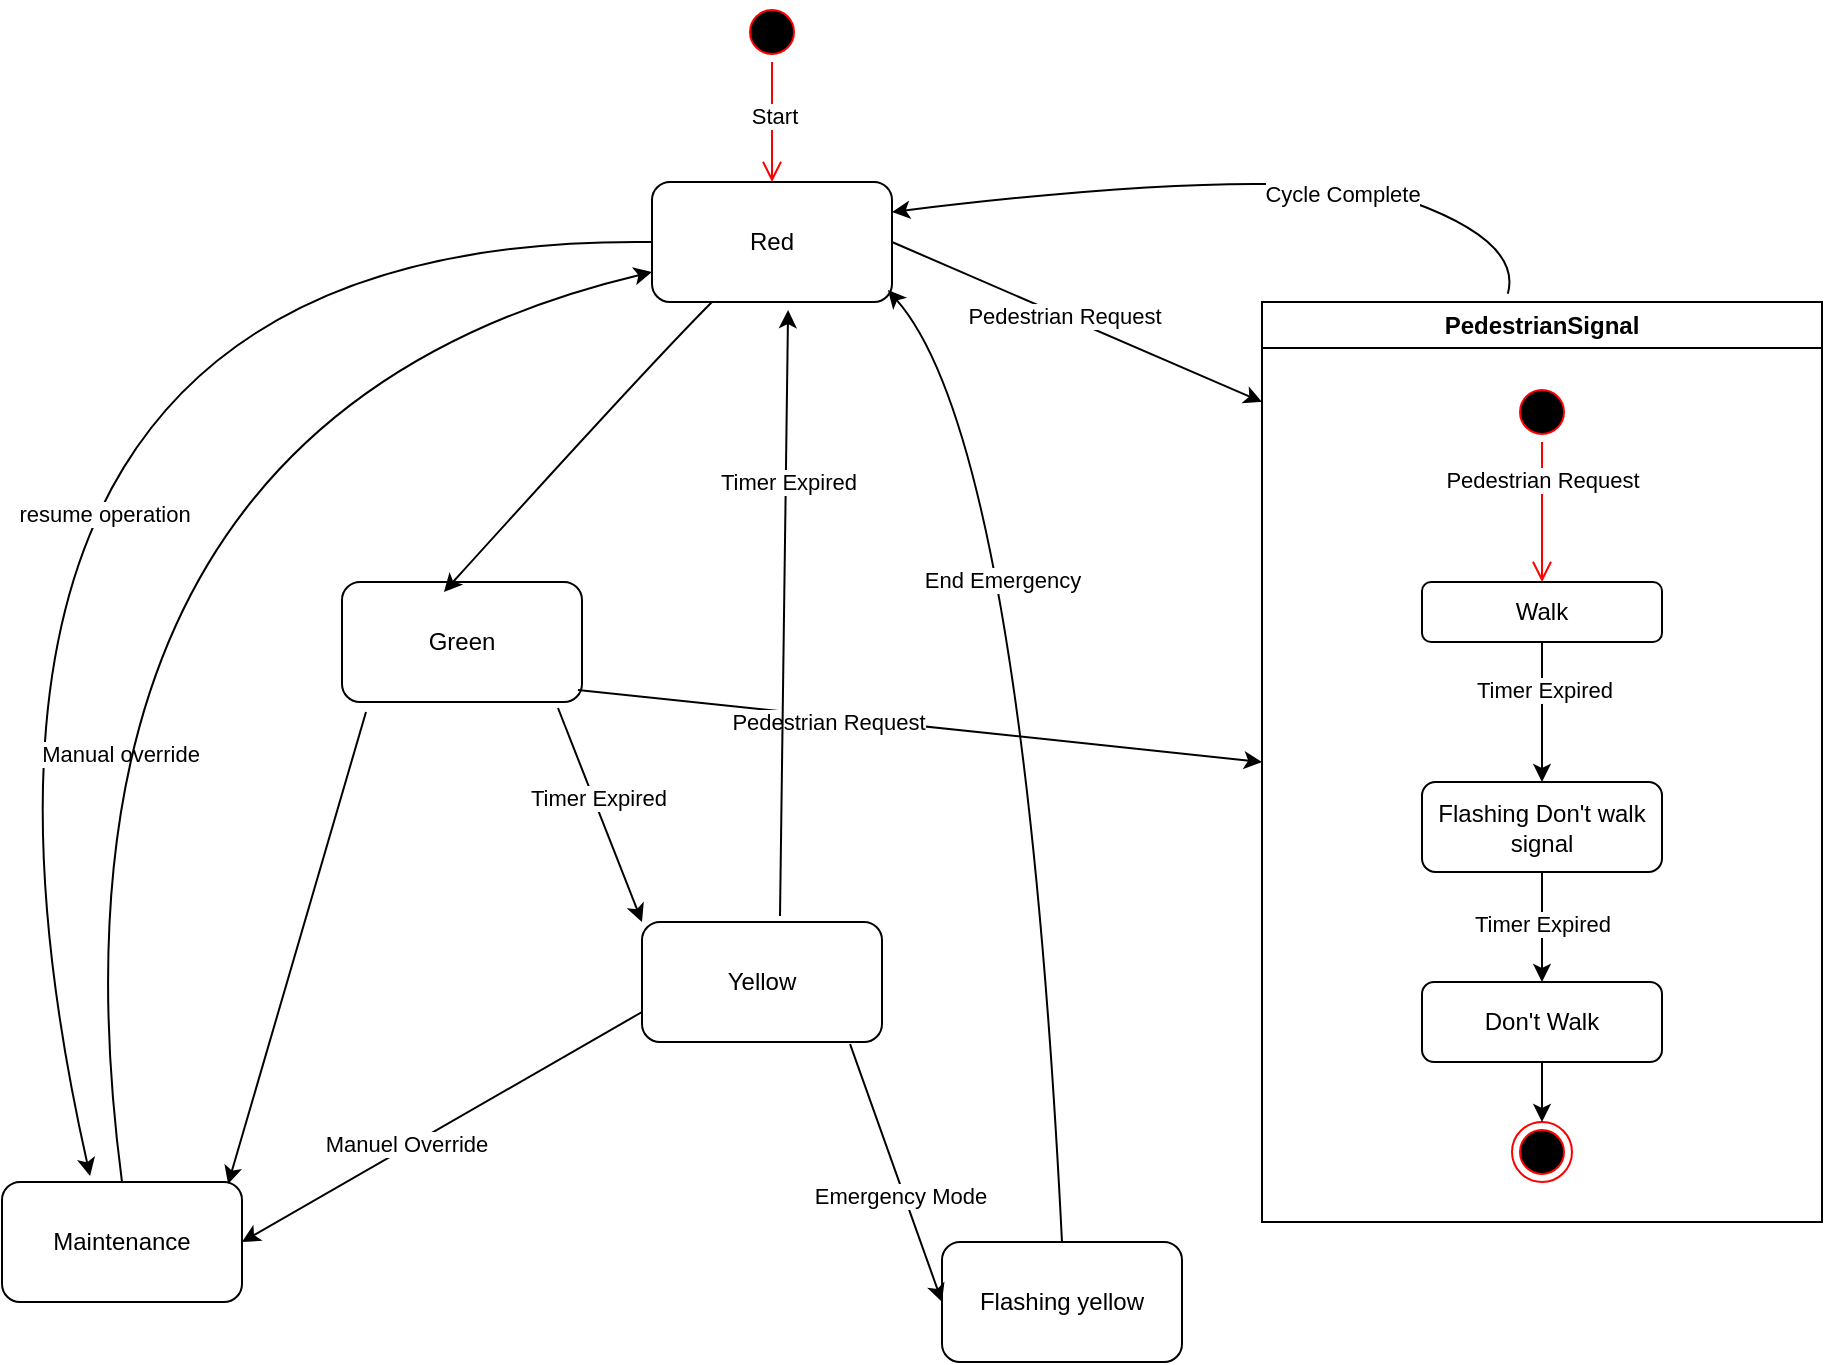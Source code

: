 <mxfile version="24.8.4">
  <diagram name="Page-1" id="58cdce13-f638-feb5-8d6f-7d28b1aa9fa0">
    <mxGraphModel dx="1434" dy="772" grid="1" gridSize="10" guides="1" tooltips="1" connect="1" arrows="1" fold="1" page="1" pageScale="1" pageWidth="1100" pageHeight="850" background="none" math="0" shadow="0">
      <root>
        <mxCell id="0" />
        <mxCell id="1" parent="0" />
        <mxCell id="uiPzCpsIiIymZHV-B2h2-1" value="Red" style="rounded=1;whiteSpace=wrap;html=1;" vertex="1" parent="1">
          <mxGeometry x="495" y="120" width="120" height="60" as="geometry" />
        </mxCell>
        <mxCell id="uiPzCpsIiIymZHV-B2h2-4" value="" style="ellipse;html=1;shape=startState;fillColor=#000000;strokeColor=#ff0000;" vertex="1" parent="1">
          <mxGeometry x="540" y="30" width="30" height="30" as="geometry" />
        </mxCell>
        <mxCell id="uiPzCpsIiIymZHV-B2h2-5" value="" style="edgeStyle=orthogonalEdgeStyle;html=1;verticalAlign=bottom;endArrow=open;endSize=8;strokeColor=#ff0000;rounded=0;" edge="1" source="uiPzCpsIiIymZHV-B2h2-4" parent="1">
          <mxGeometry relative="1" as="geometry">
            <mxPoint x="555" y="120" as="targetPoint" />
          </mxGeometry>
        </mxCell>
        <mxCell id="uiPzCpsIiIymZHV-B2h2-6" value="Start" style="edgeLabel;html=1;align=center;verticalAlign=middle;resizable=0;points=[];" vertex="1" connectable="0" parent="uiPzCpsIiIymZHV-B2h2-5">
          <mxGeometry x="-0.107" y="1" relative="1" as="geometry">
            <mxPoint as="offset" />
          </mxGeometry>
        </mxCell>
        <mxCell id="uiPzCpsIiIymZHV-B2h2-7" value="Green" style="rounded=1;whiteSpace=wrap;html=1;" vertex="1" parent="1">
          <mxGeometry x="340" y="320" width="120" height="60" as="geometry" />
        </mxCell>
        <mxCell id="uiPzCpsIiIymZHV-B2h2-8" value="Yellow" style="rounded=1;whiteSpace=wrap;html=1;" vertex="1" parent="1">
          <mxGeometry x="490" y="490" width="120" height="60" as="geometry" />
        </mxCell>
        <mxCell id="uiPzCpsIiIymZHV-B2h2-9" value="Maintenance" style="rounded=1;whiteSpace=wrap;html=1;" vertex="1" parent="1">
          <mxGeometry x="170" y="620" width="120" height="60" as="geometry" />
        </mxCell>
        <mxCell id="uiPzCpsIiIymZHV-B2h2-10" value="Flashing yellow" style="rounded=1;whiteSpace=wrap;html=1;" vertex="1" parent="1">
          <mxGeometry x="640" y="650" width="120" height="60" as="geometry" />
        </mxCell>
        <mxCell id="uiPzCpsIiIymZHV-B2h2-13" value="" style="curved=1;endArrow=classic;html=1;rounded=0;exitX=0;exitY=0.5;exitDx=0;exitDy=0;entryX=0.367;entryY=-0.05;entryDx=0;entryDy=0;entryPerimeter=0;" edge="1" parent="1" source="uiPzCpsIiIymZHV-B2h2-1" target="uiPzCpsIiIymZHV-B2h2-9">
          <mxGeometry width="50" height="50" relative="1" as="geometry">
            <mxPoint x="460" y="160" as="sourcePoint" />
            <mxPoint x="40" y="150" as="targetPoint" />
            <Array as="points">
              <mxPoint x="107.96" y="145" />
            </Array>
          </mxGeometry>
        </mxCell>
        <mxCell id="uiPzCpsIiIymZHV-B2h2-16" value="Manual override" style="edgeLabel;html=1;align=center;verticalAlign=middle;resizable=0;points=[];" vertex="1" connectable="0" parent="uiPzCpsIiIymZHV-B2h2-13">
          <mxGeometry x="0.534" y="61" relative="1" as="geometry">
            <mxPoint as="offset" />
          </mxGeometry>
        </mxCell>
        <mxCell id="uiPzCpsIiIymZHV-B2h2-14" value="" style="curved=1;endArrow=classic;html=1;rounded=0;entryX=0.942;entryY=0.017;entryDx=0;entryDy=0;entryPerimeter=0;exitX=0.1;exitY=1.083;exitDx=0;exitDy=0;exitPerimeter=0;" edge="1" parent="1" source="uiPzCpsIiIymZHV-B2h2-7" target="uiPzCpsIiIymZHV-B2h2-9">
          <mxGeometry width="50" height="50" relative="1" as="geometry">
            <mxPoint x="370" y="260" as="sourcePoint" />
            <mxPoint x="214" y="402" as="targetPoint" />
            <Array as="points" />
          </mxGeometry>
        </mxCell>
        <mxCell id="uiPzCpsIiIymZHV-B2h2-15" value="" style="curved=1;endArrow=classic;html=1;rounded=0;exitX=0.5;exitY=0;exitDx=0;exitDy=0;entryX=0;entryY=0.75;entryDx=0;entryDy=0;" edge="1" parent="1" source="uiPzCpsIiIymZHV-B2h2-9" target="uiPzCpsIiIymZHV-B2h2-1">
          <mxGeometry width="50" height="50" relative="1" as="geometry">
            <mxPoint x="650" y="385" as="sourcePoint" />
            <mxPoint x="249" y="612" as="targetPoint" />
            <Array as="points">
              <mxPoint x="180" y="240" />
            </Array>
          </mxGeometry>
        </mxCell>
        <mxCell id="uiPzCpsIiIymZHV-B2h2-17" value="resume operation" style="edgeLabel;html=1;align=center;verticalAlign=middle;resizable=0;points=[];" vertex="1" connectable="0" parent="uiPzCpsIiIymZHV-B2h2-15">
          <mxGeometry x="-0.058" y="-34" relative="1" as="geometry">
            <mxPoint as="offset" />
          </mxGeometry>
        </mxCell>
        <mxCell id="uiPzCpsIiIymZHV-B2h2-18" value="" style="curved=1;endArrow=classic;html=1;rounded=0;entryX=0;entryY=0;entryDx=0;entryDy=0;exitX=0.9;exitY=1.05;exitDx=0;exitDy=0;exitPerimeter=0;" edge="1" parent="1" source="uiPzCpsIiIymZHV-B2h2-7" target="uiPzCpsIiIymZHV-B2h2-8">
          <mxGeometry width="50" height="50" relative="1" as="geometry">
            <mxPoint x="525" y="180" as="sourcePoint" />
            <mxPoint x="124" y="407" as="targetPoint" />
            <Array as="points" />
          </mxGeometry>
        </mxCell>
        <mxCell id="uiPzCpsIiIymZHV-B2h2-22" value="Timer Expired" style="edgeLabel;html=1;align=center;verticalAlign=middle;resizable=0;points=[];" vertex="1" connectable="0" parent="uiPzCpsIiIymZHV-B2h2-18">
          <mxGeometry x="-0.144" y="2" relative="1" as="geometry">
            <mxPoint as="offset" />
          </mxGeometry>
        </mxCell>
        <mxCell id="uiPzCpsIiIymZHV-B2h2-19" value="" style="curved=1;endArrow=classic;html=1;rounded=0;entryX=0.425;entryY=0.083;entryDx=0;entryDy=0;entryPerimeter=0;exitX=0.25;exitY=1;exitDx=0;exitDy=0;" edge="1" parent="1" source="uiPzCpsIiIymZHV-B2h2-1" target="uiPzCpsIiIymZHV-B2h2-7">
          <mxGeometry width="50" height="50" relative="1" as="geometry">
            <mxPoint x="495" y="250" as="sourcePoint" />
            <mxPoint x="358" y="281" as="targetPoint" />
            <Array as="points">
              <mxPoint x="495" y="210" />
            </Array>
          </mxGeometry>
        </mxCell>
        <mxCell id="uiPzCpsIiIymZHV-B2h2-21" value="" style="curved=1;endArrow=classic;html=1;rounded=0;exitX=0.983;exitY=0.9;exitDx=0;exitDy=0;exitPerimeter=0;entryX=0;entryY=0.5;entryDx=0;entryDy=0;" edge="1" parent="1" source="uiPzCpsIiIymZHV-B2h2-7" target="uiPzCpsIiIymZHV-B2h2-32">
          <mxGeometry width="50" height="50" relative="1" as="geometry">
            <mxPoint x="508" y="318" as="sourcePoint" />
            <mxPoint x="810" y="470" as="targetPoint" />
            <Array as="points" />
          </mxGeometry>
        </mxCell>
        <mxCell id="uiPzCpsIiIymZHV-B2h2-23" value="Pedestrian Request" style="edgeLabel;html=1;align=center;verticalAlign=middle;resizable=0;points=[];" vertex="1" connectable="0" parent="uiPzCpsIiIymZHV-B2h2-21">
          <mxGeometry x="-0.268" y="-3" relative="1" as="geometry">
            <mxPoint as="offset" />
          </mxGeometry>
        </mxCell>
        <mxCell id="uiPzCpsIiIymZHV-B2h2-24" value="" style="curved=1;endArrow=classic;html=1;rounded=0;entryX=0.567;entryY=1.067;entryDx=0;entryDy=0;exitX=0.575;exitY=-0.05;exitDx=0;exitDy=0;exitPerimeter=0;entryPerimeter=0;" edge="1" parent="1" source="uiPzCpsIiIymZHV-B2h2-8" target="uiPzCpsIiIymZHV-B2h2-1">
          <mxGeometry width="50" height="50" relative="1" as="geometry">
            <mxPoint x="468" y="403" as="sourcePoint" />
            <mxPoint x="510" y="510" as="targetPoint" />
            <Array as="points" />
          </mxGeometry>
        </mxCell>
        <mxCell id="uiPzCpsIiIymZHV-B2h2-25" value="Timer Expired" style="edgeLabel;html=1;align=center;verticalAlign=middle;resizable=0;points=[];" vertex="1" connectable="0" parent="uiPzCpsIiIymZHV-B2h2-24">
          <mxGeometry x="0.435" y="-1" relative="1" as="geometry">
            <mxPoint as="offset" />
          </mxGeometry>
        </mxCell>
        <mxCell id="uiPzCpsIiIymZHV-B2h2-26" value="" style="curved=1;endArrow=classic;html=1;rounded=0;entryX=1;entryY=0.5;entryDx=0;entryDy=0;exitX=0;exitY=0.75;exitDx=0;exitDy=0;" edge="1" parent="1" source="uiPzCpsIiIymZHV-B2h2-8" target="uiPzCpsIiIymZHV-B2h2-9">
          <mxGeometry width="50" height="50" relative="1" as="geometry">
            <mxPoint x="478" y="413" as="sourcePoint" />
            <mxPoint x="520" y="520" as="targetPoint" />
            <Array as="points" />
          </mxGeometry>
        </mxCell>
        <mxCell id="uiPzCpsIiIymZHV-B2h2-27" value="Manuel Override" style="edgeLabel;html=1;align=center;verticalAlign=middle;resizable=0;points=[];" vertex="1" connectable="0" parent="uiPzCpsIiIymZHV-B2h2-26">
          <mxGeometry x="0.172" y="-2" relative="1" as="geometry">
            <mxPoint as="offset" />
          </mxGeometry>
        </mxCell>
        <mxCell id="uiPzCpsIiIymZHV-B2h2-28" value="" style="curved=1;endArrow=classic;html=1;rounded=0;entryX=0;entryY=0.5;entryDx=0;entryDy=0;exitX=0.867;exitY=1.017;exitDx=0;exitDy=0;exitPerimeter=0;" edge="1" parent="1" source="uiPzCpsIiIymZHV-B2h2-8" target="uiPzCpsIiIymZHV-B2h2-10">
          <mxGeometry width="50" height="50" relative="1" as="geometry">
            <mxPoint x="500" y="545" as="sourcePoint" />
            <mxPoint x="300" y="660" as="targetPoint" />
            <Array as="points" />
          </mxGeometry>
        </mxCell>
        <mxCell id="uiPzCpsIiIymZHV-B2h2-29" value="Emergency Mode" style="edgeLabel;html=1;align=center;verticalAlign=middle;resizable=0;points=[];" vertex="1" connectable="0" parent="uiPzCpsIiIymZHV-B2h2-28">
          <mxGeometry x="0.172" y="-2" relative="1" as="geometry">
            <mxPoint as="offset" />
          </mxGeometry>
        </mxCell>
        <mxCell id="uiPzCpsIiIymZHV-B2h2-30" value="" style="curved=1;endArrow=classic;html=1;rounded=0;exitX=0.5;exitY=0;exitDx=0;exitDy=0;entryX=0.983;entryY=0.9;entryDx=0;entryDy=0;entryPerimeter=0;" edge="1" parent="1" source="uiPzCpsIiIymZHV-B2h2-10" target="uiPzCpsIiIymZHV-B2h2-1">
          <mxGeometry width="50" height="50" relative="1" as="geometry">
            <mxPoint x="690" y="620" as="sourcePoint" />
            <mxPoint x="955" y="165" as="targetPoint" />
            <Array as="points">
              <mxPoint x="680" y="250" />
            </Array>
          </mxGeometry>
        </mxCell>
        <mxCell id="uiPzCpsIiIymZHV-B2h2-31" value="End Emergency" style="edgeLabel;html=1;align=center;verticalAlign=middle;resizable=0;points=[];" vertex="1" connectable="0" parent="uiPzCpsIiIymZHV-B2h2-30">
          <mxGeometry x="-0.058" y="-34" relative="1" as="geometry">
            <mxPoint x="-52" y="-93" as="offset" />
          </mxGeometry>
        </mxCell>
        <mxCell id="uiPzCpsIiIymZHV-B2h2-32" value="PedestrianSignal" style="swimlane;whiteSpace=wrap;html=1;" vertex="1" parent="1">
          <mxGeometry x="800" y="180" width="280" height="460" as="geometry" />
        </mxCell>
        <mxCell id="uiPzCpsIiIymZHV-B2h2-33" value="" style="ellipse;html=1;shape=startState;fillColor=#000000;strokeColor=#ff0000;" vertex="1" parent="uiPzCpsIiIymZHV-B2h2-32">
          <mxGeometry x="125" y="40" width="30" height="30" as="geometry" />
        </mxCell>
        <mxCell id="uiPzCpsIiIymZHV-B2h2-34" value="" style="edgeStyle=orthogonalEdgeStyle;html=1;verticalAlign=bottom;endArrow=open;endSize=8;strokeColor=#ff0000;rounded=0;entryX=0.5;entryY=0;entryDx=0;entryDy=0;" edge="1" source="uiPzCpsIiIymZHV-B2h2-33" parent="uiPzCpsIiIymZHV-B2h2-32" target="uiPzCpsIiIymZHV-B2h2-36">
          <mxGeometry relative="1" as="geometry">
            <mxPoint x="140" y="140" as="targetPoint" />
          </mxGeometry>
        </mxCell>
        <mxCell id="uiPzCpsIiIymZHV-B2h2-35" value="Pedestrian Request" style="edgeLabel;html=1;align=center;verticalAlign=middle;resizable=0;points=[];" vertex="1" connectable="0" parent="uiPzCpsIiIymZHV-B2h2-34">
          <mxGeometry x="-0.457" relative="1" as="geometry">
            <mxPoint as="offset" />
          </mxGeometry>
        </mxCell>
        <mxCell id="uiPzCpsIiIymZHV-B2h2-36" value="Walk" style="rounded=1;whiteSpace=wrap;html=1;" vertex="1" parent="uiPzCpsIiIymZHV-B2h2-32">
          <mxGeometry x="80" y="140" width="120" height="30" as="geometry" />
        </mxCell>
        <mxCell id="uiPzCpsIiIymZHV-B2h2-37" value="Flashing Don&#39;t walk signal" style="rounded=1;whiteSpace=wrap;html=1;" vertex="1" parent="uiPzCpsIiIymZHV-B2h2-32">
          <mxGeometry x="80" y="240" width="120" height="45" as="geometry" />
        </mxCell>
        <mxCell id="uiPzCpsIiIymZHV-B2h2-38" value="" style="endArrow=classic;html=1;rounded=0;entryX=0.5;entryY=0;entryDx=0;entryDy=0;exitX=0.5;exitY=1;exitDx=0;exitDy=0;" edge="1" parent="uiPzCpsIiIymZHV-B2h2-32" source="uiPzCpsIiIymZHV-B2h2-36" target="uiPzCpsIiIymZHV-B2h2-37">
          <mxGeometry width="50" height="50" relative="1" as="geometry">
            <mxPoint x="50" y="230" as="sourcePoint" />
            <mxPoint x="100" y="180" as="targetPoint" />
          </mxGeometry>
        </mxCell>
        <mxCell id="uiPzCpsIiIymZHV-B2h2-41" value="Timer Expired" style="edgeLabel;html=1;align=center;verticalAlign=middle;resizable=0;points=[];" vertex="1" connectable="0" parent="uiPzCpsIiIymZHV-B2h2-38">
          <mxGeometry x="-0.333" y="1" relative="1" as="geometry">
            <mxPoint as="offset" />
          </mxGeometry>
        </mxCell>
        <mxCell id="uiPzCpsIiIymZHV-B2h2-40" value="Don&#39;t Walk" style="rounded=1;whiteSpace=wrap;html=1;" vertex="1" parent="uiPzCpsIiIymZHV-B2h2-32">
          <mxGeometry x="80" y="340" width="120" height="40" as="geometry" />
        </mxCell>
        <mxCell id="uiPzCpsIiIymZHV-B2h2-39" value="" style="endArrow=classic;html=1;rounded=0;entryX=0.5;entryY=0;entryDx=0;entryDy=0;exitX=0.5;exitY=1;exitDx=0;exitDy=0;" edge="1" parent="uiPzCpsIiIymZHV-B2h2-32" source="uiPzCpsIiIymZHV-B2h2-37" target="uiPzCpsIiIymZHV-B2h2-40">
          <mxGeometry width="50" height="50" relative="1" as="geometry">
            <mxPoint x="139.5" y="280" as="sourcePoint" />
            <mxPoint x="139.5" y="325" as="targetPoint" />
          </mxGeometry>
        </mxCell>
        <mxCell id="uiPzCpsIiIymZHV-B2h2-42" value="Timer Expired" style="edgeLabel;html=1;align=center;verticalAlign=middle;resizable=0;points=[];" vertex="1" connectable="0" parent="uiPzCpsIiIymZHV-B2h2-39">
          <mxGeometry x="-0.467" relative="1" as="geometry">
            <mxPoint y="11" as="offset" />
          </mxGeometry>
        </mxCell>
        <mxCell id="uiPzCpsIiIymZHV-B2h2-43" value="" style="ellipse;html=1;shape=endState;fillColor=#000000;strokeColor=#ff0000;" vertex="1" parent="uiPzCpsIiIymZHV-B2h2-32">
          <mxGeometry x="125" y="410" width="30" height="30" as="geometry" />
        </mxCell>
        <mxCell id="uiPzCpsIiIymZHV-B2h2-44" value="" style="endArrow=classic;html=1;rounded=0;entryX=0.5;entryY=0;entryDx=0;entryDy=0;exitX=0.5;exitY=1;exitDx=0;exitDy=0;" edge="1" parent="uiPzCpsIiIymZHV-B2h2-32" source="uiPzCpsIiIymZHV-B2h2-40" target="uiPzCpsIiIymZHV-B2h2-43">
          <mxGeometry width="50" height="50" relative="1" as="geometry">
            <mxPoint x="20" y="410" as="sourcePoint" />
            <mxPoint x="70" y="360" as="targetPoint" />
          </mxGeometry>
        </mxCell>
        <mxCell id="uiPzCpsIiIymZHV-B2h2-45" value="" style="endArrow=classic;html=1;rounded=0;exitX=1;exitY=0.5;exitDx=0;exitDy=0;" edge="1" parent="1" source="uiPzCpsIiIymZHV-B2h2-1">
          <mxGeometry width="50" height="50" relative="1" as="geometry">
            <mxPoint x="630" y="150" as="sourcePoint" />
            <mxPoint x="800" y="230" as="targetPoint" />
            <Array as="points" />
          </mxGeometry>
        </mxCell>
        <mxCell id="uiPzCpsIiIymZHV-B2h2-47" value="Pedestrian Request" style="edgeLabel;html=1;align=center;verticalAlign=middle;resizable=0;points=[];" vertex="1" connectable="0" parent="uiPzCpsIiIymZHV-B2h2-45">
          <mxGeometry x="-0.062" y="1" relative="1" as="geometry">
            <mxPoint x="-1" as="offset" />
          </mxGeometry>
        </mxCell>
        <mxCell id="uiPzCpsIiIymZHV-B2h2-46" value="" style="curved=1;endArrow=classic;html=1;rounded=0;entryX=1;entryY=0.25;entryDx=0;entryDy=0;exitX=0.439;exitY=-0.009;exitDx=0;exitDy=0;exitPerimeter=0;" edge="1" parent="1" source="uiPzCpsIiIymZHV-B2h2-32" target="uiPzCpsIiIymZHV-B2h2-1">
          <mxGeometry width="50" height="50" relative="1" as="geometry">
            <mxPoint x="740" y="150" as="sourcePoint" />
            <mxPoint x="790" y="100" as="targetPoint" />
            <Array as="points">
              <mxPoint x="930" y="150" />
              <mxPoint x="820" y="110" />
            </Array>
          </mxGeometry>
        </mxCell>
        <mxCell id="uiPzCpsIiIymZHV-B2h2-48" value="Cycle Complete" style="edgeLabel;html=1;align=center;verticalAlign=middle;resizable=0;points=[];" vertex="1" connectable="0" parent="uiPzCpsIiIymZHV-B2h2-46">
          <mxGeometry x="-0.317" y="8" relative="1" as="geometry">
            <mxPoint as="offset" />
          </mxGeometry>
        </mxCell>
      </root>
    </mxGraphModel>
  </diagram>
</mxfile>
